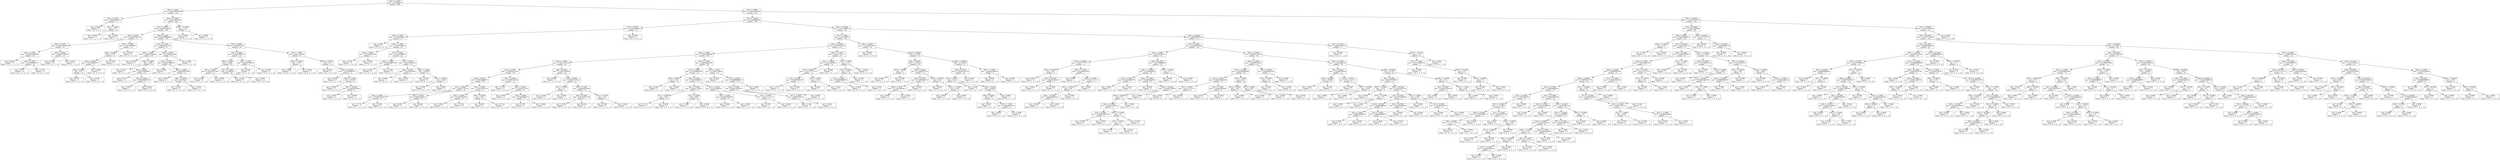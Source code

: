 digraph Tree {
0 [label="X[1] <= 2.5000\ngini = 0.747290625\nsamples = 800", shape="box"] ;
1 [label="X[0] <= 0.5000\ngini = 0.639718878882\nsamples = 218", shape="box"] ;
0 -> 1 ;
2 [label="X[1] <= 0.5000\ngini = 0.782006920415\nsamples = 17", shape="box"] ;
1 -> 2 ;
3 [label="gini = 0.6400\nsamples = 5\nvalue = [ 0.  2.  0.  2.  1.]", shape="box"] ;
2 -> 3 ;
4 [label="X[1] <= 1.5000\ngini = 0.75\nsamples = 12", shape="box"] ;
2 -> 4 ;
5 [label="gini = 0.6939\nsamples = 7\nvalue = [ 3.  1.  2.  0.  1.]", shape="box"] ;
4 -> 5 ;
6 [label="gini = 0.6400\nsamples = 5\nvalue = [ 0.  2.  1.  0.  2.]", shape="box"] ;
4 -> 6 ;
7 [label="X[0] <= 15.5000\ngini = 0.610182916264\nsamples = 201", shape="box"] ;
1 -> 7 ;
8 [label="X[1] <= 0.5000\ngini = 0.60485214494\nsamples = 196", shape="box"] ;
7 -> 8 ;
9 [label="X[0] <= 5.5000\ngini = 0.533087103724\nsamples = 57", shape="box"] ;
8 -> 9 ;
10 [label="X[0] <= 3.5000\ngini = 0.583017847485\nsamples = 43", shape="box"] ;
9 -> 10 ;
11 [label="X[0] <= 1.5000\ngini = 0.516052318668\nsamples = 29", shape="box"] ;
10 -> 11 ;
12 [label="gini = 0.5455\nsamples = 11\nvalue = [ 0.  2.  1.  1.  7.]", shape="box"] ;
11 -> 12 ;
13 [label="X[0] <= 2.5000\ngini = 0.475308641975\nsamples = 18", shape="box"] ;
11 -> 13 ;
14 [label="gini = 0.5417\nsamples = 12\nvalue = [ 0.  1.  0.  4.  7.]", shape="box"] ;
13 -> 14 ;
15 [label="gini = 0.2778\nsamples = 6\nvalue = [ 0.  0.  0.  1.  5.]", shape="box"] ;
13 -> 15 ;
16 [label="X[0] <= 4.5000\ngini = 0.642857142857\nsamples = 14", shape="box"] ;
10 -> 16 ;
17 [label="gini = 0.6200\nsamples = 10\nvalue = [ 0.  0.  2.  3.  5.]", shape="box"] ;
16 -> 17 ;
18 [label="gini = 0.6250\nsamples = 4\nvalue = [ 0.  0.  1.  2.  1.]", shape="box"] ;
16 -> 18 ;
19 [label="X[0] <= 10.5000\ngini = 0.336734693878\nsamples = 14", shape="box"] ;
9 -> 19 ;
20 [label="X[0] <= 9.5000\ngini = 0.375\nsamples = 12", shape="box"] ;
19 -> 20 ;
21 [label="X[0] <= 8.0000\ngini = 0.297520661157\nsamples = 11", shape="box"] ;
20 -> 21 ;
22 [label="X[0] <= 6.5000\ngini = 0.32\nsamples = 10", shape="box"] ;
21 -> 22 ;
23 [label="gini = 0.2778\nsamples = 6\nvalue = [ 0.  0.  0.  1.  5.]", shape="box"] ;
22 -> 23 ;
24 [label="gini = 0.3750\nsamples = 4\nvalue = [ 0.  0.  0.  1.  3.]", shape="box"] ;
22 -> 24 ;
25 [label="gini = 0.0000\nsamples = 1\nvalue = [ 0.  0.  0.  0.  1.]", shape="box"] ;
21 -> 25 ;
26 [label="gini = 0.0000\nsamples = 1\nvalue = [ 0.  0.  0.  1.  0.]", shape="box"] ;
20 -> 26 ;
27 [label="gini = 0.0000\nsamples = 2\nvalue = [ 0.  0.  0.  0.  2.]", shape="box"] ;
19 -> 27 ;
28 [label="X[0] <= 5.5000\ngini = 0.623259665649\nsamples = 139", shape="box"] ;
8 -> 28 ;
29 [label="X[1] <= 1.5000\ngini = 0.666860211932\nsamples = 83", shape="box"] ;
28 -> 29 ;
30 [label="X[0] <= 1.5000\ngini = 0.636284722222\nsamples = 48", shape="box"] ;
29 -> 30 ;
31 [label="gini = 0.5938\nsamples = 8\nvalue = [ 1.  0.  0.  3.  4.]", shape="box"] ;
30 -> 31 ;
32 [label="X[0] <= 2.5000\ngini = 0.635\nsamples = 40", shape="box"] ;
30 -> 32 ;
33 [label="gini = 0.6531\nsamples = 7\nvalue = [ 0.  0.  2.  3.  2.]", shape="box"] ;
32 -> 33 ;
34 [label="X[0] <= 3.5000\ngini = 0.620752984389\nsamples = 33", shape="box"] ;
32 -> 34 ;
35 [label="gini = 0.5417\nsamples = 12\nvalue = [ 0.  0.  1.  4.  7.]", shape="box"] ;
34 -> 35 ;
36 [label="X[0] <= 4.5000\ngini = 0.648526077098\nsamples = 21", shape="box"] ;
34 -> 36 ;
37 [label="gini = 0.6531\nsamples = 7\nvalue = [ 0.  0.  2.  2.  3.]", shape="box"] ;
36 -> 37 ;
38 [label="gini = 0.6429\nsamples = 14\nvalue = [ 0.  0.  3.  5.  6.]", shape="box"] ;
36 -> 38 ;
39 [label="X[0] <= 4.5000\ngini = 0.674285714286\nsamples = 35", shape="box"] ;
29 -> 39 ;
40 [label="X[0] <= 1.5000\ngini = 0.683673469388\nsamples = 28", shape="box"] ;
39 -> 40 ;
41 [label="gini = 0.6939\nsamples = 7\nvalue = [ 0.  2.  1.  1.  3.]", shape="box"] ;
40 -> 41 ;
42 [label="X[0] <= 2.5000\ngini = 0.648526077098\nsamples = 21", shape="box"] ;
40 -> 42 ;
43 [label="gini = 0.5600\nsamples = 5\nvalue = [ 1.  0.  0.  3.  1.]", shape="box"] ;
42 -> 43 ;
44 [label="X[0] <= 3.5000\ngini = 0.6328125\nsamples = 16", shape="box"] ;
42 -> 44 ;
45 [label="gini = 0.5938\nsamples = 8\nvalue = [ 0.  1.  0.  3.  4.]", shape="box"] ;
44 -> 45 ;
46 [label="gini = 0.6562\nsamples = 8\nvalue = [ 0.  2.  0.  3.  3.]", shape="box"] ;
44 -> 46 ;
47 [label="gini = 0.4490\nsamples = 7\nvalue = [ 1.  0.  0.  5.  1.]", shape="box"] ;
39 -> 47 ;
48 [label="X[0] <= 8.5000\ngini = 0.53443877551\nsamples = 56", shape="box"] ;
28 -> 48 ;
49 [label="X[0] <= 7.5000\ngini = 0.503460207612\nsamples = 34", shape="box"] ;
48 -> 49 ;
50 [label="X[0] <= 6.5000\ngini = 0.4864\nsamples = 25", shape="box"] ;
49 -> 50 ;
51 [label="X[1] <= 1.5000\ngini = 0.345679012346\nsamples = 9", shape="box"] ;
50 -> 51 ;
52 [label="gini = 0.4444\nsamples = 6\nvalue = [ 0.  0.  0.  2.  4.]", shape="box"] ;
51 -> 52 ;
53 [label="gini = 0.0000\nsamples = 3\nvalue = [ 0.  0.  0.  0.  3.]", shape="box"] ;
51 -> 53 ;
54 [label="X[1] <= 1.5000\ngini = 0.5390625\nsamples = 16", shape="box"] ;
50 -> 54 ;
55 [label="gini = 0.5600\nsamples = 5\nvalue = [ 0.  0.  1.  1.  3.]", shape="box"] ;
54 -> 55 ;
56 [label="gini = 0.4959\nsamples = 11\nvalue = [ 0.  0.  0.  5.  6.]", shape="box"] ;
54 -> 56 ;
57 [label="X[1] <= 1.5000\ngini = 0.493827160494\nsamples = 9", shape="box"] ;
49 -> 57 ;
58 [label="gini = 0.3200\nsamples = 5\nvalue = [ 0.  0.  0.  1.  4.]", shape="box"] ;
57 -> 58 ;
59 [label="gini = 0.5000\nsamples = 4\nvalue = [ 0.  0.  2.  0.  2.]", shape="box"] ;
57 -> 59 ;
60 [label="X[1] <= 1.5000\ngini = 0.54132231405\nsamples = 22", shape="box"] ;
48 -> 60 ;
61 [label="X[0] <= 10.0000\ngini = 0.375\nsamples = 8", shape="box"] ;
60 -> 61 ;
62 [label="gini = 0.4800\nsamples = 5\nvalue = [ 0.  0.  0.  3.  2.]", shape="box"] ;
61 -> 62 ;
63 [label="gini = 0.0000\nsamples = 3\nvalue = [ 0.  0.  0.  3.  0.]", shape="box"] ;
61 -> 63 ;
64 [label="X[0] <= 9.5000\ngini = 0.5\nsamples = 14", shape="box"] ;
60 -> 64 ;
65 [label="gini = 0.4444\nsamples = 3\nvalue = [ 0.  1.  0.  2.  0.]", shape="box"] ;
64 -> 65 ;
66 [label="X[0] <= 10.5000\ngini = 0.297520661157\nsamples = 11", shape="box"] ;
64 -> 66 ;
67 [label="gini = 0.4444\nsamples = 3\nvalue = [ 0.  0.  0.  1.  2.]", shape="box"] ;
66 -> 67 ;
68 [label="X[0] <= 12.5000\ngini = 0.21875\nsamples = 8", shape="box"] ;
66 -> 68 ;
69 [label="gini = 0.0000\nsamples = 5\nvalue = [ 0.  0.  0.  0.  5.]", shape="box"] ;
68 -> 69 ;
70 [label="X[0] <= 14.0000\ngini = 0.444444444444\nsamples = 3", shape="box"] ;
68 -> 70 ;
71 [label="gini = 0.5000\nsamples = 2\nvalue = [ 0.  0.  0.  1.  1.]", shape="box"] ;
70 -> 71 ;
72 [label="gini = 0.0000\nsamples = 1\nvalue = [ 0.  0.  0.  0.  1.]", shape="box"] ;
70 -> 72 ;
73 [label="X[0] <= 21.5000\ngini = 0.32\nsamples = 5", shape="box"] ;
7 -> 73 ;
74 [label="gini = 0.0000\nsamples = 4\nvalue = [ 0.  0.  0.  4.  0.]", shape="box"] ;
73 -> 74 ;
75 [label="gini = 0.0000\nsamples = 1\nvalue = [ 0.  0.  1.  0.  0.]", shape="box"] ;
73 -> 75 ;
76 [label="X[1] <= 9.5000\ngini = 0.767958573942\nsamples = 582", shape="box"] ;
0 -> 76 ;
77 [label="X[0] <= 3.5000\ngini = 0.745825829492\nsamples = 362", shape="box"] ;
76 -> 77 ;
78 [label="X[1] <= 6.5000\ngini = 0.723265306122\nsamples = 35", shape="box"] ;
77 -> 78 ;
79 [label="X[0] <= 0.5000\ngini = 0.755463059313\nsamples = 31", shape="box"] ;
78 -> 79 ;
80 [label="gini = 0.0000\nsamples = 2\nvalue = [ 0.  0.  0.  2.  0.]", shape="box"] ;
79 -> 80 ;
81 [label="X[0] <= 1.5000\ngini = 0.74435196195\nsamples = 29", shape="box"] ;
79 -> 81 ;
82 [label="X[1] <= 3.5000\ngini = 0.571428571429\nsamples = 7", shape="box"] ;
81 -> 82 ;
83 [label="gini = 0.3750\nsamples = 4\nvalue = [ 3.  1.  0.  0.  0.]", shape="box"] ;
82 -> 83 ;
84 [label="gini = 0.6667\nsamples = 3\nvalue = [ 1.  1.  1.  0.  0.]", shape="box"] ;
82 -> 84 ;
85 [label="X[1] <= 3.5000\ngini = 0.731404958678\nsamples = 22", shape="box"] ;
81 -> 85 ;
86 [label="X[0] <= 2.5000\ngini = 0.612244897959\nsamples = 7", shape="box"] ;
85 -> 86 ;
87 [label="gini = 0.6250\nsamples = 4\nvalue = [ 1.  0.  1.  0.  2.]", shape="box"] ;
86 -> 87 ;
88 [label="gini = 0.4444\nsamples = 3\nvalue = [ 0.  0.  2.  0.  1.]", shape="box"] ;
86 -> 88 ;
89 [label="X[1] <= 4.5000\ngini = 0.693333333333\nsamples = 15", shape="box"] ;
85 -> 89 ;
90 [label="X[0] <= 2.5000\ngini = 0.65306122449\nsamples = 7", shape="box"] ;
89 -> 90 ;
91 [label="gini = 0.6667\nsamples = 3\nvalue = [ 1.  0.  0.  1.  1.]", shape="box"] ;
90 -> 91 ;
92 [label="gini = 0.6250\nsamples = 4\nvalue = [ 1.  0.  0.  1.  2.]", shape="box"] ;
90 -> 92 ;
93 [label="X[0] <= 2.5000\ngini = 0.65625\nsamples = 8", shape="box"] ;
89 -> 93 ;
94 [label="gini = 0.6250\nsamples = 4\nvalue = [ 2.  0.  1.  1.  0.]", shape="box"] ;
93 -> 94 ;
95 [label="X[1] <= 5.5000\ngini = 0.625\nsamples = 4", shape="box"] ;
93 -> 95 ;
96 [label="gini = 0.5000\nsamples = 2\nvalue = [ 1.  0.  0.  1.  0.]", shape="box"] ;
95 -> 96 ;
97 [label="gini = 0.5000\nsamples = 2\nvalue = [ 1.  0.  0.  0.  1.]", shape="box"] ;
95 -> 97 ;
98 [label="gini = 0.0000\nsamples = 4\nvalue = [ 4.  0.  0.  0.  0.]", shape="box"] ;
78 -> 98 ;
99 [label="X[0] <= 12.5000\ngini = 0.732747898138\nsamples = 327", shape="box"] ;
77 -> 99 ;
100 [label="X[1] <= 7.5000\ngini = 0.7611249555\nsamples = 212", shape="box"] ;
99 -> 100 ;
101 [label="X[0] <= 10.5000\ngini = 0.748705971468\nsamples = 178", shape="box"] ;
100 -> 101 ;
102 [label="X[0] <= 7.5000\ngini = 0.754930606282\nsamples = 148", shape="box"] ;
101 -> 102 ;
103 [label="X[1] <= 5.5000\ngini = 0.769111570248\nsamples = 88", shape="box"] ;
102 -> 103 ;
104 [label="X[1] <= 4.5000\ngini = 0.769054178145\nsamples = 66", shape="box"] ;
103 -> 104 ;
105 [label="X[0] <= 5.5000\ngini = 0.745522698875\nsamples = 49", shape="box"] ;
104 -> 105 ;
106 [label="X[1] <= 3.5000\ngini = 0.69387755102\nsamples = 28", shape="box"] ;
105 -> 106 ;
107 [label="X[0] <= 4.5000\ngini = 0.704081632653\nsamples = 14", shape="box"] ;
106 -> 107 ;
108 [label="gini = 0.7778\nsamples = 6\nvalue = [ 1.  1.  1.  2.  1.]", shape="box"] ;
107 -> 108 ;
109 [label="gini = 0.5938\nsamples = 8\nvalue = [ 0.  0.  3.  4.  1.]", shape="box"] ;
107 -> 109 ;
110 [label="X[0] <= 4.5000\ngini = 0.663265306122\nsamples = 14", shape="box"] ;
106 -> 110 ;
111 [label="gini = 0.6667\nsamples = 6\nvalue = [ 0.  1.  1.  3.  1.]", shape="box"] ;
110 -> 111 ;
112 [label="gini = 0.6562\nsamples = 8\nvalue = [ 0.  1.  1.  4.  2.]", shape="box"] ;
110 -> 112 ;
113 [label="X[1] <= 3.5000\ngini = 0.730158730159\nsamples = 21", shape="box"] ;
105 -> 113 ;
114 [label="X[0] <= 6.5000\ngini = 0.743801652893\nsamples = 11", shape="box"] ;
113 -> 114 ;
115 [label="gini = 0.0000\nsamples = 1\nvalue = [ 0.  0.  0.  0.  1.]", shape="box"] ;
114 -> 115 ;
116 [label="gini = 0.7600\nsamples = 10\nvalue = [ 1.  1.  3.  2.  3.]", shape="box"] ;
114 -> 116 ;
117 [label="X[0] <= 6.5000\ngini = 0.66\nsamples = 10", shape="box"] ;
113 -> 117 ;
118 [label="gini = 0.6667\nsamples = 3\nvalue = [ 1.  0.  0.  1.  1.]", shape="box"] ;
117 -> 118 ;
119 [label="gini = 0.5714\nsamples = 7\nvalue = [ 0.  2.  0.  1.  4.]", shape="box"] ;
117 -> 119 ;
120 [label="X[0] <= 4.5000\ngini = 0.78892733564\nsamples = 17", shape="box"] ;
104 -> 120 ;
121 [label="gini = 0.3750\nsamples = 4\nvalue = [ 0.  1.  0.  0.  3.]", shape="box"] ;
120 -> 121 ;
122 [label="X[0] <= 5.5000\ngini = 0.745562130178\nsamples = 13", shape="box"] ;
120 -> 122 ;
123 [label="gini = 0.6250\nsamples = 4\nvalue = [ 1.  1.  2.  0.  0.]", shape="box"] ;
122 -> 123 ;
124 [label="X[0] <= 6.5000\ngini = 0.716049382716\nsamples = 9", shape="box"] ;
122 -> 124 ;
125 [label="gini = 0.7500\nsamples = 4\nvalue = [ 1.  0.  1.  1.  1.]", shape="box"] ;
124 -> 125 ;
126 [label="gini = 0.6400\nsamples = 5\nvalue = [ 2.  0.  1.  2.  0.]", shape="box"] ;
124 -> 126 ;
127 [label="X[0] <= 4.5000\ngini = 0.735537190083\nsamples = 22", shape="box"] ;
103 -> 127 ;
128 [label="gini = 0.6667\nsamples = 3\nvalue = [ 1.  1.  1.  0.  0.]", shape="box"] ;
127 -> 128 ;
129 [label="X[0] <= 5.5000\ngini = 0.692520775623\nsamples = 19", shape="box"] ;
127 -> 129 ;
130 [label="X[1] <= 6.5000\ngini = 0.5\nsamples = 4", shape="box"] ;
129 -> 130 ;
131 [label="gini = 0.4444\nsamples = 3\nvalue = [ 0.  0.  0.  2.  1.]", shape="box"] ;
130 -> 131 ;
132 [label="gini = 0.0000\nsamples = 1\nvalue = [ 0.  0.  0.  0.  1.]", shape="box"] ;
130 -> 132 ;
133 [label="X[0] <= 6.5000\ngini = 0.684444444444\nsamples = 15", shape="box"] ;
129 -> 133 ;
134 [label="X[1] <= 6.5000\ngini = 0.571428571429\nsamples = 7", shape="box"] ;
133 -> 134 ;
135 [label="gini = 0.3750\nsamples = 4\nvalue = [ 0.  0.  1.  3.  0.]", shape="box"] ;
134 -> 135 ;
136 [label="gini = 0.4444\nsamples = 3\nvalue = [ 0.  2.  0.  1.  0.]", shape="box"] ;
134 -> 136 ;
137 [label="X[1] <= 6.5000\ngini = 0.75\nsamples = 8", shape="box"] ;
133 -> 137 ;
138 [label="gini = 0.7200\nsamples = 5\nvalue = [ 1.  2.  0.  1.  1.]", shape="box"] ;
137 -> 138 ;
139 [label="gini = 0.4444\nsamples = 3\nvalue = [ 0.  0.  1.  2.  0.]", shape="box"] ;
137 -> 139 ;
140 [label="X[0] <= 9.5000\ngini = 0.699444444444\nsamples = 60", shape="box"] ;
102 -> 140 ;
141 [label="X[1] <= 3.5000\ngini = 0.673408685306\nsamples = 41", shape="box"] ;
140 -> 141 ;
142 [label="X[0] <= 8.5000\ngini = 0.58\nsamples = 10", shape="box"] ;
141 -> 142 ;
143 [label="gini = 0.5600\nsamples = 5\nvalue = [ 0.  0.  1.  1.  3.]", shape="box"] ;
142 -> 143 ;
144 [label="gini = 0.5600\nsamples = 5\nvalue = [ 0.  1.  1.  0.  3.]", shape="box"] ;
142 -> 144 ;
145 [label="X[0] <= 8.5000\ngini = 0.659729448491\nsamples = 31", shape="box"] ;
141 -> 145 ;
146 [label="X[1] <= 5.5000\ngini = 0.642857142857\nsamples = 14", shape="box"] ;
145 -> 146 ;
147 [label="X[1] <= 4.5000\ngini = 0.58\nsamples = 10", shape="box"] ;
146 -> 147 ;
148 [label="gini = 0.6173\nsamples = 9\nvalue = [ 1.  1.  0.  2.  5.]", shape="box"] ;
147 -> 148 ;
149 [label="gini = 0.0000\nsamples = 1\nvalue = [ 0.  0.  0.  0.  1.]", shape="box"] ;
147 -> 149 ;
150 [label="X[1] <= 6.5000\ngini = 0.625\nsamples = 4", shape="box"] ;
146 -> 150 ;
151 [label="gini = 0.4444\nsamples = 3\nvalue = [ 1.  0.  0.  2.  0.]", shape="box"] ;
150 -> 151 ;
152 [label="gini = 0.0000\nsamples = 1\nvalue = [ 0.  0.  0.  0.  1.]", shape="box"] ;
150 -> 152 ;
153 [label="X[1] <= 5.5000\ngini = 0.615916955017\nsamples = 17", shape="box"] ;
145 -> 153 ;
154 [label="X[1] <= 4.5000\ngini = 0.545454545455\nsamples = 11", shape="box"] ;
153 -> 154 ;
155 [label="gini = 0.4800\nsamples = 5\nvalue = [ 0.  0.  0.  3.  2.]", shape="box"] ;
154 -> 155 ;
156 [label="gini = 0.5000\nsamples = 6\nvalue = [ 1.  0.  1.  4.  0.]", shape="box"] ;
154 -> 156 ;
157 [label="X[1] <= 6.5000\ngini = 0.611111111111\nsamples = 6", shape="box"] ;
153 -> 157 ;
158 [label="gini = 0.5000\nsamples = 2\nvalue = [ 0.  0.  0.  1.  1.]", shape="box"] ;
157 -> 158 ;
159 [label="gini = 0.6250\nsamples = 4\nvalue = [ 0.  0.  1.  1.  2.]", shape="box"] ;
157 -> 159 ;
160 [label="X[1] <= 3.5000\ngini = 0.703601108033\nsamples = 19", shape="box"] ;
140 -> 160 ;
161 [label="gini = 0.6939\nsamples = 7\nvalue = [ 3.  0.  1.  1.  2.]", shape="box"] ;
160 -> 161 ;
162 [label="X[1] <= 6.5000\ngini = 0.666666666667\nsamples = 12", shape="box"] ;
160 -> 162 ;
163 [label="X[1] <= 5.5000\ngini = 0.694214876033\nsamples = 11", shape="box"] ;
162 -> 163 ;
164 [label="X[1] <= 4.5000\ngini = 0.69387755102\nsamples = 7", shape="box"] ;
163 -> 164 ;
165 [label="gini = 0.7200\nsamples = 5\nvalue = [ 1.  0.  1.  1.  2.]", shape="box"] ;
164 -> 165 ;
166 [label="gini = 0.5000\nsamples = 2\nvalue = [ 0.  0.  1.  0.  1.]", shape="box"] ;
164 -> 166 ;
167 [label="gini = 0.6250\nsamples = 4\nvalue = [ 1.  0.  0.  1.  2.]", shape="box"] ;
163 -> 167 ;
168 [label="gini = 0.0000\nsamples = 1\nvalue = [ 0.  0.  0.  0.  1.]", shape="box"] ;
162 -> 168 ;
169 [label="X[0] <= 11.5000\ngini = 0.651111111111\nsamples = 30", shape="box"] ;
101 -> 169 ;
170 [label="X[1] <= 6.5000\ngini = 0.512345679012\nsamples = 18", shape="box"] ;
169 -> 170 ;
171 [label="X[1] <= 4.5000\ngini = 0.417777777778\nsamples = 15", shape="box"] ;
170 -> 171 ;
172 [label="X[1] <= 3.5000\ngini = 0.448979591837\nsamples = 7", shape="box"] ;
171 -> 172 ;
173 [label="gini = 0.3750\nsamples = 4\nvalue = [ 0.  0.  1.  3.  0.]", shape="box"] ;
172 -> 173 ;
174 [label="gini = 0.4444\nsamples = 3\nvalue = [ 0.  0.  0.  2.  1.]", shape="box"] ;
172 -> 174 ;
175 [label="X[1] <= 5.5000\ngini = 0.375\nsamples = 8", shape="box"] ;
171 -> 175 ;
176 [label="gini = 0.3200\nsamples = 5\nvalue = [ 0.  0.  1.  4.  0.]", shape="box"] ;
175 -> 176 ;
177 [label="gini = 0.4444\nsamples = 3\nvalue = [ 0.  0.  1.  2.  0.]", shape="box"] ;
175 -> 177 ;
178 [label="gini = 0.6667\nsamples = 3\nvalue = [ 0.  1.  0.  1.  1.]", shape="box"] ;
170 -> 178 ;
179 [label="X[1] <= 5.5000\ngini = 0.75\nsamples = 12", shape="box"] ;
169 -> 179 ;
180 [label="X[1] <= 4.5000\ngini = 0.76\nsamples = 10", shape="box"] ;
179 -> 180 ;
181 [label="X[1] <= 3.5000\ngini = 0.666666666667\nsamples = 6", shape="box"] ;
180 -> 181 ;
182 [label="gini = 0.0000\nsamples = 1\nvalue = [ 0.  0.  0.  0.  1.]", shape="box"] ;
181 -> 182 ;
183 [label="gini = 0.7200\nsamples = 5\nvalue = [ 1.  1.  0.  1.  2.]", shape="box"] ;
181 -> 183 ;
184 [label="gini = 0.6250\nsamples = 4\nvalue = [ 0.  2.  1.  1.  0.]", shape="box"] ;
180 -> 184 ;
185 [label="gini = 0.0000\nsamples = 2\nvalue = [ 0.  0.  0.  2.  0.]", shape="box"] ;
179 -> 185 ;
186 [label="X[0] <= 4.5000\ngini = 0.778546712803\nsamples = 34", shape="box"] ;
100 -> 186 ;
187 [label="gini = 0.0000\nsamples = 2\nvalue = [ 2.  0.  0.  0.  0.]", shape="box"] ;
186 -> 187 ;
188 [label="X[1] <= 8.5000\ngini = 0.78125\nsamples = 32", shape="box"] ;
186 -> 188 ;
189 [label="X[0] <= 6.5000\ngini = 0.7578125\nsamples = 16", shape="box"] ;
188 -> 189 ;
190 [label="X[0] <= 5.5000\ngini = 0.5\nsamples = 2", shape="box"] ;
189 -> 190 ;
191 [label="gini = 0.0000\nsamples = 1\nvalue = [ 1.  0.  0.  0.  0.]", shape="box"] ;
190 -> 191 ;
192 [label="gini = 0.0000\nsamples = 1\nvalue = [ 0.  0.  1.  0.  0.]", shape="box"] ;
190 -> 192 ;
193 [label="X[0] <= 9.5000\ngini = 0.734693877551\nsamples = 14", shape="box"] ;
189 -> 193 ;
194 [label="X[0] <= 8.5000\ngini = 0.716049382716\nsamples = 9", shape="box"] ;
193 -> 194 ;
195 [label="X[0] <= 7.5000\ngini = 0.775510204082\nsamples = 7", shape="box"] ;
194 -> 195 ;
196 [label="gini = 0.6667\nsamples = 3\nvalue = [ 1.  1.  0.  0.  1.]", shape="box"] ;
195 -> 196 ;
197 [label="gini = 0.7500\nsamples = 4\nvalue = [ 0.  1.  1.  1.  1.]", shape="box"] ;
195 -> 197 ;
198 [label="gini = 0.0000\nsamples = 2\nvalue = [ 0.  0.  0.  0.  2.]", shape="box"] ;
194 -> 198 ;
199 [label="X[0] <= 10.5000\ngini = 0.64\nsamples = 5", shape="box"] ;
193 -> 199 ;
200 [label="gini = 0.0000\nsamples = 1\nvalue = [ 1.  0.  0.  0.  0.]", shape="box"] ;
199 -> 200 ;
201 [label="X[0] <= 11.5000\ngini = 0.625\nsamples = 4", shape="box"] ;
199 -> 201 ;
202 [label="gini = 0.0000\nsamples = 1\nvalue = [ 0.  1.  0.  0.  0.]", shape="box"] ;
201 -> 202 ;
203 [label="gini = 0.6667\nsamples = 3\nvalue = [ 1.  1.  0.  0.  1.]", shape="box"] ;
201 -> 203 ;
204 [label="X[0] <= 10.5000\ngini = 0.7421875\nsamples = 16", shape="box"] ;
188 -> 204 ;
205 [label="X[0] <= 9.5000\ngini = 0.745562130178\nsamples = 13", shape="box"] ;
204 -> 205 ;
206 [label="X[0] <= 5.5000\ngini = 0.68\nsamples = 10", shape="box"] ;
205 -> 206 ;
207 [label="gini = 0.5000\nsamples = 2\nvalue = [ 0.  1.  0.  1.  0.]", shape="box"] ;
206 -> 207 ;
208 [label="X[0] <= 8.5000\ngini = 0.65625\nsamples = 8", shape="box"] ;
206 -> 208 ;
209 [label="X[0] <= 6.5000\ngini = 0.56\nsamples = 5", shape="box"] ;
208 -> 209 ;
210 [label="gini = 0.5000\nsamples = 2\nvalue = [ 0.  0.  0.  1.  1.]", shape="box"] ;
209 -> 210 ;
211 [label="X[0] <= 7.5000\ngini = 0.444444444444\nsamples = 3", shape="box"] ;
209 -> 211 ;
212 [label="gini = 0.0000\nsamples = 1\nvalue = [ 0.  0.  0.  1.  0.]", shape="box"] ;
211 -> 212 ;
213 [label="gini = 0.5000\nsamples = 2\nvalue = [ 1.  0.  0.  1.  0.]", shape="box"] ;
211 -> 213 ;
214 [label="gini = 0.6667\nsamples = 3\nvalue = [ 0.  0.  1.  1.  1.]", shape="box"] ;
208 -> 214 ;
215 [label="gini = 0.4444\nsamples = 3\nvalue = [ 2.  1.  0.  0.  0.]", shape="box"] ;
205 -> 215 ;
216 [label="X[0] <= 11.5000\ngini = 0.444444444444\nsamples = 3", shape="box"] ;
204 -> 216 ;
217 [label="gini = 0.5000\nsamples = 2\nvalue = [ 0.  0.  0.  1.  1.]", shape="box"] ;
216 -> 217 ;
218 [label="gini = 0.0000\nsamples = 1\nvalue = [ 0.  0.  0.  0.  1.]", shape="box"] ;
216 -> 218 ;
219 [label="X[0] <= 23.0000\ngini = 0.658298676749\nsamples = 115", shape="box"] ;
99 -> 219 ;
220 [label="X[1] <= 5.5000\ngini = 0.67048816568\nsamples = 104", shape="box"] ;
219 -> 220 ;
221 [label="X[1] <= 3.5000\ngini = 0.615740740741\nsamples = 36", shape="box"] ;
220 -> 221 ;
222 [label="X[0] <= 16.5000\ngini = 0.652777777778\nsamples = 12", shape="box"] ;
221 -> 222 ;
223 [label="X[0] <= 14.5000\ngini = 0.56\nsamples = 5", shape="box"] ;
222 -> 223 ;
224 [label="gini = 0.5000\nsamples = 2\nvalue = [ 0.  1.  0.  1.  0.]", shape="box"] ;
223 -> 224 ;
225 [label="X[0] <= 15.5000\ngini = 0.444444444444\nsamples = 3", shape="box"] ;
223 -> 225 ;
226 [label="gini = 0.0000\nsamples = 1\nvalue = [ 0.  0.  0.  1.  0.]", shape="box"] ;
225 -> 226 ;
227 [label="gini = 0.5000\nsamples = 2\nvalue = [ 0.  0.  1.  1.  0.]", shape="box"] ;
225 -> 227 ;
228 [label="X[0] <= 17.5000\ngini = 0.612244897959\nsamples = 7", shape="box"] ;
222 -> 228 ;
229 [label="gini = 0.0000\nsamples = 1\nvalue = [ 0.  0.  0.  0.  1.]", shape="box"] ;
228 -> 229 ;
230 [label="X[0] <= 21.0000\ngini = 0.611111111111\nsamples = 6", shape="box"] ;
228 -> 230 ;
231 [label="X[0] <= 19.5000\ngini = 0.64\nsamples = 5", shape="box"] ;
230 -> 231 ;
232 [label="X[0] <= 18.5000\ngini = 0.444444444444\nsamples = 3", shape="box"] ;
231 -> 232 ;
233 [label="gini = 0.5000\nsamples = 2\nvalue = [ 0.  0.  0.  1.  1.]", shape="box"] ;
232 -> 233 ;
234 [label="gini = 0.0000\nsamples = 1\nvalue = [ 0.  0.  0.  1.  0.]", shape="box"] ;
232 -> 234 ;
235 [label="gini = 0.5000\nsamples = 2\nvalue = [ 0.  0.  1.  0.  1.]", shape="box"] ;
231 -> 235 ;
236 [label="gini = 0.0000\nsamples = 1\nvalue = [ 0.  0.  0.  1.  0.]", shape="box"] ;
230 -> 236 ;
237 [label="X[0] <= 20.5000\ngini = 0.545138888889\nsamples = 24", shape="box"] ;
221 -> 237 ;
238 [label="X[0] <= 14.5000\ngini = 0.51652892562\nsamples = 22", shape="box"] ;
237 -> 238 ;
239 [label="X[1] <= 4.5000\ngini = 0.612244897959\nsamples = 7", shape="box"] ;
238 -> 239 ;
240 [label="gini = 0.4444\nsamples = 3\nvalue = [ 0.  0.  0.  1.  2.]", shape="box"] ;
239 -> 240 ;
241 [label="gini = 0.6250\nsamples = 4\nvalue = [ 0.  0.  1.  2.  1.]", shape="box"] ;
239 -> 241 ;
242 [label="X[0] <= 15.5000\ngini = 0.444444444444\nsamples = 15", shape="box"] ;
238 -> 242 ;
243 [label="gini = 0.0000\nsamples = 4\nvalue = [ 0.  0.  0.  0.  4.]", shape="box"] ;
242 -> 243 ;
244 [label="X[0] <= 19.5000\ngini = 0.495867768595\nsamples = 11", shape="box"] ;
242 -> 244 ;
245 [label="X[0] <= 18.5000\ngini = 0.5\nsamples = 10", shape="box"] ;
244 -> 245 ;
246 [label="X[0] <= 16.5000\ngini = 0.493827160494\nsamples = 9", shape="box"] ;
245 -> 246 ;
247 [label="X[1] <= 4.5000\ngini = 0.444444444444\nsamples = 3", shape="box"] ;
246 -> 247 ;
248 [label="gini = 0.5000\nsamples = 2\nvalue = [ 0.  0.  0.  1.  1.]", shape="box"] ;
247 -> 248 ;
249 [label="gini = 0.0000\nsamples = 1\nvalue = [ 0.  0.  0.  0.  1.]", shape="box"] ;
247 -> 249 ;
250 [label="X[0] <= 17.5000\ngini = 0.5\nsamples = 6", shape="box"] ;
246 -> 250 ;
251 [label="X[1] <= 4.5000\ngini = 0.5\nsamples = 4", shape="box"] ;
250 -> 251 ;
252 [label="gini = 0.5000\nsamples = 2\nvalue = [ 0.  0.  0.  1.  1.]", shape="box"] ;
251 -> 252 ;
253 [label="gini = 0.5000\nsamples = 2\nvalue = [ 0.  0.  0.  1.  1.]", shape="box"] ;
251 -> 253 ;
254 [label="gini = 0.5000\nsamples = 2\nvalue = [ 0.  0.  0.  1.  1.]", shape="box"] ;
250 -> 254 ;
255 [label="gini = 0.0000\nsamples = 1\nvalue = [ 0.  0.  0.  1.  0.]", shape="box"] ;
245 -> 255 ;
256 [label="gini = 0.0000\nsamples = 1\nvalue = [ 0.  0.  0.  0.  1.]", shape="box"] ;
244 -> 256 ;
257 [label="X[0] <= 21.5000\ngini = 0.5\nsamples = 2", shape="box"] ;
237 -> 257 ;
258 [label="gini = 0.0000\nsamples = 1\nvalue = [ 0.  1.  0.  0.  0.]", shape="box"] ;
257 -> 258 ;
259 [label="gini = 0.0000\nsamples = 1\nvalue = [ 0.  0.  0.  0.  1.]", shape="box"] ;
257 -> 259 ;
260 [label="X[0] <= 15.5000\ngini = 0.688581314879\nsamples = 68", shape="box"] ;
220 -> 260 ;
261 [label="X[0] <= 14.5000\ngini = 0.582639714625\nsamples = 29", shape="box"] ;
260 -> 261 ;
262 [label="X[0] <= 13.5000\ngini = 0.582644628099\nsamples = 22", shape="box"] ;
261 -> 262 ;
263 [label="X[1] <= 7.5000\ngini = 0.569444444444\nsamples = 12", shape="box"] ;
262 -> 263 ;
264 [label="X[1] <= 6.5000\ngini = 0.611111111111\nsamples = 6", shape="box"] ;
263 -> 264 ;
265 [label="gini = 0.5000\nsamples = 2\nvalue = [ 0.  0.  0.  1.  1.]", shape="box"] ;
264 -> 265 ;
266 [label="gini = 0.6250\nsamples = 4\nvalue = [ 1.  0.  0.  2.  1.]", shape="box"] ;
264 -> 266 ;
267 [label="X[1] <= 8.5000\ngini = 0.444444444444\nsamples = 6", shape="box"] ;
263 -> 267 ;
268 [label="gini = 0.3750\nsamples = 4\nvalue = [ 0.  0.  0.  1.  3.]", shape="box"] ;
267 -> 268 ;
269 [label="gini = 0.5000\nsamples = 2\nvalue = [ 0.  0.  0.  1.  1.]", shape="box"] ;
267 -> 269 ;
270 [label="X[1] <= 7.5000\ngini = 0.58\nsamples = 10", shape="box"] ;
262 -> 270 ;
271 [label="X[1] <= 6.5000\ngini = 0.48\nsamples = 5", shape="box"] ;
270 -> 271 ;
272 [label="gini = 0.5000\nsamples = 2\nvalue = [ 0.  0.  0.  1.  1.]", shape="box"] ;
271 -> 272 ;
273 [label="gini = 0.4444\nsamples = 3\nvalue = [ 0.  0.  0.  1.  2.]", shape="box"] ;
271 -> 273 ;
274 [label="X[1] <= 8.5000\ngini = 0.56\nsamples = 5", shape="box"] ;
270 -> 274 ;
275 [label="gini = 0.5000\nsamples = 2\nvalue = [ 0.  0.  1.  1.  0.]", shape="box"] ;
274 -> 275 ;
276 [label="gini = 0.4444\nsamples = 3\nvalue = [ 0.  0.  0.  2.  1.]", shape="box"] ;
274 -> 276 ;
277 [label="X[1] <= 8.5000\ngini = 0.448979591837\nsamples = 7", shape="box"] ;
261 -> 277 ;
278 [label="X[1] <= 6.5000\ngini = 0.32\nsamples = 5", shape="box"] ;
277 -> 278 ;
279 [label="gini = 0.4444\nsamples = 3\nvalue = [ 0.  0.  0.  2.  1.]", shape="box"] ;
278 -> 279 ;
280 [label="gini = 0.0000\nsamples = 2\nvalue = [ 0.  0.  0.  2.  0.]", shape="box"] ;
278 -> 280 ;
281 [label="gini = 0.5000\nsamples = 2\nvalue = [ 0.  0.  1.  1.  0.]", shape="box"] ;
277 -> 281 ;
282 [label="X[0] <= 17.5000\ngini = 0.742932281394\nsamples = 39", shape="box"] ;
260 -> 282 ;
283 [label="X[1] <= 6.5000\ngini = 0.724489795918\nsamples = 14", shape="box"] ;
282 -> 283 ;
284 [label="X[0] <= 16.5000\ngini = 0.65625\nsamples = 8", shape="box"] ;
283 -> 284 ;
285 [label="gini = 0.6250\nsamples = 4\nvalue = [ 1.  0.  2.  0.  1.]", shape="box"] ;
284 -> 285 ;
286 [label="gini = 0.6250\nsamples = 4\nvalue = [ 0.  0.  2.  1.  1.]", shape="box"] ;
284 -> 286 ;
287 [label="X[1] <= 7.5000\ngini = 0.611111111111\nsamples = 6", shape="box"] ;
283 -> 287 ;
288 [label="gini = 0.0000\nsamples = 2\nvalue = [ 0.  0.  0.  0.  2.]", shape="box"] ;
287 -> 288 ;
289 [label="X[0] <= 16.5000\ngini = 0.625\nsamples = 4", shape="box"] ;
287 -> 289 ;
290 [label="gini = 0.0000\nsamples = 1\nvalue = [ 0.  0.  0.  1.  0.]", shape="box"] ;
289 -> 290 ;
291 [label="gini = 0.6667\nsamples = 3\nvalue = [ 1.  0.  0.  1.  1.]", shape="box"] ;
289 -> 291 ;
292 [label="X[0] <= 20.5000\ngini = 0.7136\nsamples = 25", shape="box"] ;
282 -> 292 ;
293 [label="X[1] <= 6.5000\ngini = 0.629757785467\nsamples = 17", shape="box"] ;
292 -> 293 ;
294 [label="X[0] <= 18.5000\ngini = 0.375\nsamples = 4", shape="box"] ;
293 -> 294 ;
295 [label="gini = 0.0000\nsamples = 2\nvalue = [ 0.  0.  0.  2.  0.]", shape="box"] ;
294 -> 295 ;
296 [label="X[0] <= 19.5000\ngini = 0.5\nsamples = 2", shape="box"] ;
294 -> 296 ;
297 [label="gini = 0.0000\nsamples = 1\nvalue = [ 0.  0.  0.  0.  1.]", shape="box"] ;
296 -> 297 ;
298 [label="gini = 0.0000\nsamples = 1\nvalue = [ 0.  0.  0.  1.  0.]", shape="box"] ;
296 -> 298 ;
299 [label="X[0] <= 19.5000\ngini = 0.674556213018\nsamples = 13", shape="box"] ;
293 -> 299 ;
300 [label="X[1] <= 8.5000\ngini = 0.641975308642\nsamples = 9", shape="box"] ;
299 -> 300 ;
301 [label="X[0] <= 18.5000\ngini = 0.666666666667\nsamples = 6", shape="box"] ;
300 -> 301 ;
302 [label="X[1] <= 7.5000\ngini = 0.666666666667\nsamples = 3", shape="box"] ;
301 -> 302 ;
303 [label="gini = 0.5000\nsamples = 2\nvalue = [ 0.  1.  0.  0.  1.]", shape="box"] ;
302 -> 303 ;
304 [label="gini = 0.0000\nsamples = 1\nvalue = [ 0.  0.  0.  1.  0.]", shape="box"] ;
302 -> 304 ;
305 [label="X[1] <= 7.5000\ngini = 0.666666666667\nsamples = 3", shape="box"] ;
301 -> 305 ;
306 [label="gini = 0.0000\nsamples = 1\nvalue = [ 0.  0.  0.  1.  0.]", shape="box"] ;
305 -> 306 ;
307 [label="gini = 0.5000\nsamples = 2\nvalue = [ 0.  1.  0.  0.  1.]", shape="box"] ;
305 -> 307 ;
308 [label="X[0] <= 18.5000\ngini = 0.444444444444\nsamples = 3", shape="box"] ;
300 -> 308 ;
309 [label="gini = 0.0000\nsamples = 1\nvalue = [ 0.  0.  0.  1.  0.]", shape="box"] ;
308 -> 309 ;
310 [label="gini = 0.5000\nsamples = 2\nvalue = [ 0.  1.  0.  1.  0.]", shape="box"] ;
308 -> 310 ;
311 [label="X[1] <= 7.5000\ngini = 0.625\nsamples = 4", shape="box"] ;
299 -> 311 ;
312 [label="gini = 0.0000\nsamples = 1\nvalue = [ 0.  0.  1.  0.  0.]", shape="box"] ;
311 -> 312 ;
313 [label="X[1] <= 8.5000\ngini = 0.444444444444\nsamples = 3", shape="box"] ;
311 -> 313 ;
314 [label="gini = 0.0000\nsamples = 1\nvalue = [ 0.  0.  0.  1.  0.]", shape="box"] ;
313 -> 314 ;
315 [label="gini = 0.5000\nsamples = 2\nvalue = [ 0.  0.  0.  1.  1.]", shape="box"] ;
313 -> 315 ;
316 [label="X[0] <= 21.5000\ngini = 0.75\nsamples = 8", shape="box"] ;
292 -> 316 ;
317 [label="X[1] <= 8.0000\ngini = 0.444444444444\nsamples = 3", shape="box"] ;
316 -> 317 ;
318 [label="gini = 0.5000\nsamples = 2\nvalue = [ 1.  0.  1.  0.  0.]", shape="box"] ;
317 -> 318 ;
319 [label="gini = 0.0000\nsamples = 1\nvalue = [ 0.  0.  1.  0.  0.]", shape="box"] ;
317 -> 319 ;
320 [label="X[1] <= 7.5000\ngini = 0.64\nsamples = 5", shape="box"] ;
316 -> 320 ;
321 [label="gini = 0.0000\nsamples = 1\nvalue = [ 0.  0.  0.  1.  0.]", shape="box"] ;
320 -> 321 ;
322 [label="gini = 0.6250\nsamples = 4\nvalue = [ 1.  0.  0.  1.  2.]", shape="box"] ;
320 -> 322 ;
323 [label="X[1] <= 5.5000\ngini = 0.396694214876\nsamples = 11", shape="box"] ;
219 -> 323 ;
324 [label="gini = 0.0000\nsamples = 1\nvalue = [ 0.  0.  0.  1.  0.]", shape="box"] ;
323 -> 324 ;
325 [label="X[0] <= 37.5000\ngini = 0.32\nsamples = 10", shape="box"] ;
323 -> 325 ;
326 [label="X[1] <= 7.5000\ngini = 0.197530864198\nsamples = 9", shape="box"] ;
325 -> 326 ;
327 [label="gini = 0.0000\nsamples = 4\nvalue = [ 0.  0.  0.  0.  4.]", shape="box"] ;
326 -> 327 ;
328 [label="X[0] <= 27.5000\ngini = 0.32\nsamples = 5", shape="box"] ;
326 -> 328 ;
329 [label="gini = 0.0000\nsamples = 3\nvalue = [ 0.  0.  0.  0.  3.]", shape="box"] ;
328 -> 329 ;
330 [label="X[0] <= 32.0000\ngini = 0.5\nsamples = 2", shape="box"] ;
328 -> 330 ;
331 [label="gini = 0.0000\nsamples = 1\nvalue = [ 0.  0.  0.  1.  0.]", shape="box"] ;
330 -> 331 ;
332 [label="gini = 0.0000\nsamples = 1\nvalue = [ 0.  0.  0.  0.  1.]", shape="box"] ;
330 -> 332 ;
333 [label="gini = 0.0000\nsamples = 1\nvalue = [ 0.  0.  0.  1.  0.]", shape="box"] ;
325 -> 333 ;
334 [label="X[0] <= 19.5000\ngini = 0.783347107438\nsamples = 220", shape="box"] ;
76 -> 334 ;
335 [label="X[1] <= 20.5000\ngini = 0.793130165289\nsamples = 88", shape="box"] ;
334 -> 335 ;
336 [label="X[0] <= 8.0000\ngini = 0.795359904819\nsamples = 82", shape="box"] ;
335 -> 336 ;
337 [label="X[1] <= 11.0000\ngini = 0.32\nsamples = 5", shape="box"] ;
336 -> 337 ;
338 [label="gini = 0.0000\nsamples = 1\nvalue = [ 0.  1.  0.  0.  0.]", shape="box"] ;
337 -> 338 ;
339 [label="gini = 0.0000\nsamples = 4\nvalue = [ 4.  0.  0.  0.  0.]", shape="box"] ;
337 -> 339 ;
340 [label="X[1] <= 15.5000\ngini = 0.793051104739\nsamples = 77", shape="box"] ;
336 -> 340 ;
341 [label="X[0] <= 18.5000\ngini = 0.779897876915\nsamples = 61", shape="box"] ;
340 -> 341 ;
342 [label="X[0] <= 17.5000\ngini = 0.786703601108\nsamples = 57", shape="box"] ;
341 -> 342 ;
343 [label="X[0] <= 16.5000\ngini = 0.780469050365\nsamples = 51", shape="box"] ;
342 -> 343 ;
344 [label="X[0] <= 14.5000\ngini = 0.785590277778\nsamples = 48", shape="box"] ;
343 -> 344 ;
345 [label="X[0] <= 11.5000\ngini = 0.768698060942\nsamples = 38", shape="box"] ;
344 -> 345 ;
346 [label="X[1] <= 14.5000\ngini = 0.76124567474\nsamples = 17", shape="box"] ;
345 -> 346 ;
347 [label="X[1] <= 10.5000\ngini = 0.7421875\nsamples = 16", shape="box"] ;
346 -> 347 ;
348 [label="X[0] <= 10.5000\ngini = 0.716049382716\nsamples = 9", shape="box"] ;
347 -> 348 ;
349 [label="X[0] <= 9.5000\ngini = 0.777777777778\nsamples = 6", shape="box"] ;
348 -> 349 ;
350 [label="gini = 0.6250\nsamples = 4\nvalue = [ 1.  0.  2.  0.  1.]", shape="box"] ;
349 -> 350 ;
351 [label="gini = 0.5000\nsamples = 2\nvalue = [ 0.  1.  0.  1.  0.]", shape="box"] ;
349 -> 351 ;
352 [label="gini = 0.4444\nsamples = 3\nvalue = [ 1.  0.  2.  0.  0.]", shape="box"] ;
348 -> 352 ;
353 [label="X[1] <= 11.5000\ngini = 0.65306122449\nsamples = 7", shape="box"] ;
347 -> 353 ;
354 [label="gini = 0.0000\nsamples = 2\nvalue = [ 0.  0.  0.  0.  2.]", shape="box"] ;
353 -> 354 ;
355 [label="X[1] <= 13.5000\ngini = 0.64\nsamples = 5", shape="box"] ;
353 -> 355 ;
356 [label="X[1] <= 12.5000\ngini = 0.5\nsamples = 4", shape="box"] ;
355 -> 356 ;
357 [label="gini = 0.5000\nsamples = 2\nvalue = [ 0.  0.  1.  1.  0.]", shape="box"] ;
356 -> 357 ;
358 [label="gini = 0.5000\nsamples = 2\nvalue = [ 0.  0.  1.  1.  0.]", shape="box"] ;
356 -> 358 ;
359 [label="gini = 0.0000\nsamples = 1\nvalue = [ 0.  0.  0.  0.  1.]", shape="box"] ;
355 -> 359 ;
360 [label="gini = 0.0000\nsamples = 1\nvalue = [ 0.  1.  0.  0.  0.]", shape="box"] ;
346 -> 360 ;
361 [label="X[1] <= 10.5000\ngini = 0.725623582766\nsamples = 21", shape="box"] ;
345 -> 361 ;
362 [label="X[0] <= 13.5000\ngini = 0.444444444444\nsamples = 3", shape="box"] ;
361 -> 362 ;
363 [label="gini = 0.5000\nsamples = 2\nvalue = [ 0.  1.  0.  1.  0.]", shape="box"] ;
362 -> 363 ;
364 [label="gini = 0.0000\nsamples = 1\nvalue = [ 0.  1.  0.  0.  0.]", shape="box"] ;
362 -> 364 ;
365 [label="X[1] <= 14.5000\ngini = 0.734567901235\nsamples = 18", shape="box"] ;
361 -> 365 ;
366 [label="X[1] <= 13.5000\ngini = 0.7265625\nsamples = 16", shape="box"] ;
365 -> 366 ;
367 [label="X[1] <= 12.5000\ngini = 0.721893491124\nsamples = 13", shape="box"] ;
366 -> 367 ;
368 [label="X[0] <= 13.5000\ngini = 0.72\nsamples = 10", shape="box"] ;
367 -> 368 ;
369 [label="X[0] <= 12.5000\ngini = 0.625\nsamples = 4", shape="box"] ;
368 -> 369 ;
370 [label="X[1] <= 11.5000\ngini = 0.444444444444\nsamples = 3", shape="box"] ;
369 -> 370 ;
371 [label="gini = 0.5000\nsamples = 2\nvalue = [ 0.  1.  0.  1.  0.]", shape="box"] ;
370 -> 371 ;
372 [label="gini = 0.0000\nsamples = 1\nvalue = [ 0.  1.  0.  0.  0.]", shape="box"] ;
370 -> 372 ;
373 [label="gini = 0.0000\nsamples = 1\nvalue = [ 0.  0.  0.  0.  1.]", shape="box"] ;
369 -> 373 ;
374 [label="X[1] <= 11.5000\ngini = 0.611111111111\nsamples = 6", shape="box"] ;
368 -> 374 ;
375 [label="gini = 0.6250\nsamples = 4\nvalue = [ 1.  1.  2.  0.  0.]", shape="box"] ;
374 -> 375 ;
376 [label="gini = 0.5000\nsamples = 2\nvalue = [ 0.  1.  1.  0.  0.]", shape="box"] ;
374 -> 376 ;
377 [label="X[0] <= 12.5000\ngini = 0.444444444444\nsamples = 3", shape="box"] ;
367 -> 377 ;
378 [label="gini = 0.0000\nsamples = 1\nvalue = [ 0.  0.  1.  0.  0.]", shape="box"] ;
377 -> 378 ;
379 [label="gini = 0.5000\nsamples = 2\nvalue = [ 0.  0.  1.  1.  0.]", shape="box"] ;
377 -> 379 ;
380 [label="X[0] <= 13.5000\ngini = 0.444444444444\nsamples = 3", shape="box"] ;
366 -> 380 ;
381 [label="gini = 0.0000\nsamples = 2\nvalue = [ 0.  2.  0.  0.  0.]", shape="box"] ;
380 -> 381 ;
382 [label="gini = 0.0000\nsamples = 1\nvalue = [ 1.  0.  0.  0.  0.]", shape="box"] ;
380 -> 382 ;
383 [label="X[0] <= 13.0000\ngini = 0.5\nsamples = 2", shape="box"] ;
365 -> 383 ;
384 [label="gini = 0.0000\nsamples = 1\nvalue = [ 0.  0.  1.  0.  0.]", shape="box"] ;
383 -> 384 ;
385 [label="gini = 0.0000\nsamples = 1\nvalue = [ 0.  0.  0.  1.  0.]", shape="box"] ;
383 -> 385 ;
386 [label="X[1] <= 14.0000\ngini = 0.76\nsamples = 10", shape="box"] ;
344 -> 386 ;
387 [label="X[1] <= 12.5000\ngini = 0.740740740741\nsamples = 9", shape="box"] ;
386 -> 387 ;
388 [label="X[0] <= 15.5000\ngini = 0.69387755102\nsamples = 7", shape="box"] ;
387 -> 388 ;
389 [label="X[1] <= 11.0000\ngini = 0.625\nsamples = 4", shape="box"] ;
388 -> 389 ;
390 [label="gini = 0.5000\nsamples = 2\nvalue = [ 1.  0.  0.  0.  1.]", shape="box"] ;
389 -> 390 ;
391 [label="gini = 0.5000\nsamples = 2\nvalue = [ 1.  0.  0.  1.  0.]", shape="box"] ;
389 -> 391 ;
392 [label="X[1] <= 11.0000\ngini = 0.444444444444\nsamples = 3", shape="box"] ;
388 -> 392 ;
393 [label="gini = 0.5000\nsamples = 2\nvalue = [ 0.  0.  1.  0.  1.]", shape="box"] ;
392 -> 393 ;
394 [label="gini = 0.0000\nsamples = 1\nvalue = [ 0.  0.  0.  0.  1.]", shape="box"] ;
392 -> 394 ;
395 [label="gini = 0.5000\nsamples = 2\nvalue = [ 1.  1.  0.  0.  0.]", shape="box"] ;
387 -> 395 ;
396 [label="gini = 0.0000\nsamples = 1\nvalue = [ 0.  0.  1.  0.  0.]", shape="box"] ;
386 -> 396 ;
397 [label="X[1] <= 13.0000\ngini = 0.444444444444\nsamples = 3", shape="box"] ;
343 -> 397 ;
398 [label="gini = 0.0000\nsamples = 2\nvalue = [ 0.  0.  2.  0.  0.]", shape="box"] ;
397 -> 398 ;
399 [label="gini = 0.0000\nsamples = 1\nvalue = [ 0.  0.  0.  1.  0.]", shape="box"] ;
397 -> 399 ;
400 [label="X[1] <= 13.5000\ngini = 0.611111111111\nsamples = 6", shape="box"] ;
342 -> 400 ;
401 [label="X[1] <= 11.5000\ngini = 0.64\nsamples = 5", shape="box"] ;
400 -> 401 ;
402 [label="gini = 0.5000\nsamples = 2\nvalue = [ 0.  0.  0.  1.  1.]", shape="box"] ;
401 -> 402 ;
403 [label="gini = 0.6667\nsamples = 3\nvalue = [ 0.  1.  0.  1.  1.]", shape="box"] ;
401 -> 403 ;
404 [label="gini = 0.0000\nsamples = 1\nvalue = [ 0.  0.  0.  1.  0.]", shape="box"] ;
400 -> 404 ;
405 [label="X[1] <= 11.5000\ngini = 0.375\nsamples = 4", shape="box"] ;
341 -> 405 ;
406 [label="gini = 0.5000\nsamples = 2\nvalue = [ 0.  0.  1.  0.  1.]", shape="box"] ;
405 -> 406 ;
407 [label="gini = 0.0000\nsamples = 2\nvalue = [ 0.  0.  2.  0.  0.]", shape="box"] ;
405 -> 407 ;
408 [label="X[1] <= 17.5000\ngini = 0.7578125\nsamples = 16", shape="box"] ;
340 -> 408 ;
409 [label="X[0] <= 13.5000\ngini = 0.571428571429\nsamples = 7", shape="box"] ;
408 -> 409 ;
410 [label="gini = 0.0000\nsamples = 3\nvalue = [ 3.  0.  0.  0.  0.]", shape="box"] ;
409 -> 410 ;
411 [label="X[0] <= 15.0000\ngini = 0.625\nsamples = 4", shape="box"] ;
409 -> 411 ;
412 [label="gini = 0.0000\nsamples = 1\nvalue = [ 0.  0.  0.  0.  1.]", shape="box"] ;
411 -> 412 ;
413 [label="X[0] <= 16.5000\ngini = 0.444444444444\nsamples = 3", shape="box"] ;
411 -> 413 ;
414 [label="gini = 0.0000\nsamples = 1\nvalue = [ 0.  1.  0.  0.  0.]", shape="box"] ;
413 -> 414 ;
415 [label="X[0] <= 17.5000\ngini = 0.5\nsamples = 2", shape="box"] ;
413 -> 415 ;
416 [label="gini = 0.0000\nsamples = 1\nvalue = [ 1.  0.  0.  0.  0.]", shape="box"] ;
415 -> 416 ;
417 [label="gini = 0.0000\nsamples = 1\nvalue = [ 0.  1.  0.  0.  0.]", shape="box"] ;
415 -> 417 ;
418 [label="X[1] <= 19.5000\ngini = 0.740740740741\nsamples = 9", shape="box"] ;
408 -> 418 ;
419 [label="X[0] <= 16.5000\ngini = 0.56\nsamples = 5", shape="box"] ;
418 -> 419 ;
420 [label="X[1] <= 18.5000\ngini = 0.666666666667\nsamples = 3", shape="box"] ;
419 -> 420 ;
421 [label="gini = 0.5000\nsamples = 2\nvalue = [ 1.  0.  1.  0.  0.]", shape="box"] ;
420 -> 421 ;
422 [label="gini = 0.0000\nsamples = 1\nvalue = [ 0.  0.  0.  1.  0.]", shape="box"] ;
420 -> 422 ;
423 [label="gini = 0.0000\nsamples = 2\nvalue = [ 0.  0.  0.  2.  0.]", shape="box"] ;
419 -> 423 ;
424 [label="X[0] <= 15.5000\ngini = 0.625\nsamples = 4", shape="box"] ;
418 -> 424 ;
425 [label="gini = 0.0000\nsamples = 1\nvalue = [ 1.  0.  0.  0.  0.]", shape="box"] ;
424 -> 425 ;
426 [label="X[0] <= 17.5000\ngini = 0.444444444444\nsamples = 3", shape="box"] ;
424 -> 426 ;
427 [label="gini = 0.0000\nsamples = 1\nvalue = [ 0.  0.  0.  0.  1.]", shape="box"] ;
426 -> 427 ;
428 [label="gini = 0.5000\nsamples = 2\nvalue = [ 0.  0.  1.  0.  1.]", shape="box"] ;
426 -> 428 ;
429 [label="X[0] <= 18.5000\ngini = 0.277777777778\nsamples = 6", shape="box"] ;
335 -> 429 ;
430 [label="gini = 0.0000\nsamples = 3\nvalue = [ 3.  0.  0.  0.  0.]", shape="box"] ;
429 -> 430 ;
431 [label="X[1] <= 22.0000\ngini = 0.444444444444\nsamples = 3", shape="box"] ;
429 -> 431 ;
432 [label="gini = 0.0000\nsamples = 1\nvalue = [ 0.  1.  0.  0.  0.]", shape="box"] ;
431 -> 432 ;
433 [label="gini = 0.0000\nsamples = 2\nvalue = [ 2.  0.  0.  0.  0.]", shape="box"] ;
431 -> 433 ;
434 [label="X[1] <= 49.0000\ngini = 0.745523415978\nsamples = 132", shape="box"] ;
334 -> 434 ;
435 [label="X[0] <= 26.5000\ngini = 0.738777717685\nsamples = 129", shape="box"] ;
434 -> 435 ;
436 [label="X[1] <= 21.5000\ngini = 0.688879633486\nsamples = 49", shape="box"] ;
435 -> 436 ;
437 [label="X[1] <= 13.5000\ngini = 0.643591130341\nsamples = 43", shape="box"] ;
436 -> 437 ;
438 [label="X[0] <= 21.5000\ngini = 0.592797783934\nsamples = 19", shape="box"] ;
437 -> 438 ;
439 [label="X[0] <= 20.5000\ngini = 0.666666666667\nsamples = 3", shape="box"] ;
438 -> 439 ;
440 [label="gini = 0.0000\nsamples = 1\nvalue = [ 0.  0.  1.  0.  0.]", shape="box"] ;
439 -> 440 ;
441 [label="X[1] <= 11.5000\ngini = 0.5\nsamples = 2", shape="box"] ;
439 -> 441 ;
442 [label="gini = 0.0000\nsamples = 1\nvalue = [ 0.  0.  0.  0.  1.]", shape="box"] ;
441 -> 442 ;
443 [label="gini = 0.0000\nsamples = 1\nvalue = [ 0.  1.  0.  0.  0.]", shape="box"] ;
441 -> 443 ;
444 [label="X[1] <= 12.5000\ngini = 0.5\nsamples = 16", shape="box"] ;
438 -> 444 ;
445 [label="X[0] <= 24.5000\ngini = 0.489795918367\nsamples = 14", shape="box"] ;
444 -> 445 ;
446 [label="X[1] <= 10.5000\ngini = 0.493827160494\nsamples = 9", shape="box"] ;
445 -> 446 ;
447 [label="gini = 0.0000\nsamples = 2\nvalue = [ 0.  0.  2.  0.  0.]", shape="box"] ;
446 -> 447 ;
448 [label="X[0] <= 23.5000\ngini = 0.489795918367\nsamples = 7", shape="box"] ;
446 -> 448 ;
449 [label="X[0] <= 22.5000\ngini = 0.444444444444\nsamples = 6", shape="box"] ;
448 -> 449 ;
450 [label="gini = 0.0000\nsamples = 1\nvalue = [ 0.  0.  0.  1.  0.]", shape="box"] ;
449 -> 450 ;
451 [label="X[1] <= 11.5000\ngini = 0.48\nsamples = 5", shape="box"] ;
449 -> 451 ;
452 [label="gini = 0.4444\nsamples = 3\nvalue = [ 0.  0.  1.  2.  0.]", shape="box"] ;
451 -> 452 ;
453 [label="gini = 0.5000\nsamples = 2\nvalue = [ 0.  0.  1.  1.  0.]", shape="box"] ;
451 -> 453 ;
454 [label="gini = 0.0000\nsamples = 1\nvalue = [ 0.  0.  1.  0.  0.]", shape="box"] ;
448 -> 454 ;
455 [label="X[1] <= 10.5000\ngini = 0.32\nsamples = 5", shape="box"] ;
445 -> 455 ;
456 [label="gini = 0.0000\nsamples = 2\nvalue = [ 0.  0.  0.  2.  0.]", shape="box"] ;
455 -> 456 ;
457 [label="X[1] <= 11.5000\ngini = 0.444444444444\nsamples = 3", shape="box"] ;
455 -> 457 ;
458 [label="X[0] <= 25.5000\ngini = 0.5\nsamples = 2", shape="box"] ;
457 -> 458 ;
459 [label="gini = 0.0000\nsamples = 1\nvalue = [ 0.  0.  1.  0.  0.]", shape="box"] ;
458 -> 459 ;
460 [label="gini = 0.0000\nsamples = 1\nvalue = [ 0.  0.  0.  1.  0.]", shape="box"] ;
458 -> 460 ;
461 [label="gini = 0.0000\nsamples = 1\nvalue = [ 0.  0.  0.  1.  0.]", shape="box"] ;
457 -> 461 ;
462 [label="gini = 0.0000\nsamples = 2\nvalue = [ 0.  0.  2.  0.  0.]", shape="box"] ;
444 -> 462 ;
463 [label="X[1] <= 14.5000\ngini = 0.638888888889\nsamples = 24", shape="box"] ;
437 -> 463 ;
464 [label="X[0] <= 21.5000\ngini = 0.345679012346\nsamples = 9", shape="box"] ;
463 -> 464 ;
465 [label="gini = 0.0000\nsamples = 2\nvalue = [ 0.  0.  0.  2.  0.]", shape="box"] ;
464 -> 465 ;
466 [label="X[0] <= 23.5000\ngini = 0.408163265306\nsamples = 7", shape="box"] ;
464 -> 466 ;
467 [label="X[0] <= 22.5000\ngini = 0.48\nsamples = 5", shape="box"] ;
466 -> 467 ;
468 [label="gini = 0.4444\nsamples = 3\nvalue = [ 1.  0.  0.  2.  0.]", shape="box"] ;
467 -> 468 ;
469 [label="gini = 0.5000\nsamples = 2\nvalue = [ 1.  0.  0.  1.  0.]", shape="box"] ;
467 -> 469 ;
470 [label="gini = 0.0000\nsamples = 2\nvalue = [ 0.  0.  0.  2.  0.]", shape="box"] ;
466 -> 470 ;
471 [label="X[1] <= 15.5000\ngini = 0.702222222222\nsamples = 15", shape="box"] ;
463 -> 471 ;
472 [label="X[0] <= 21.0000\ngini = 0.375\nsamples = 4", shape="box"] ;
471 -> 472 ;
473 [label="gini = 0.0000\nsamples = 1\nvalue = [ 0.  1.  0.  0.  0.]", shape="box"] ;
472 -> 473 ;
474 [label="gini = 0.0000\nsamples = 3\nvalue = [ 0.  0.  3.  0.  0.]", shape="box"] ;
472 -> 474 ;
475 [label="X[1] <= 16.5000\ngini = 0.628099173554\nsamples = 11", shape="box"] ;
471 -> 475 ;
476 [label="gini = 0.0000\nsamples = 1\nvalue = [ 0.  0.  0.  0.  1.]", shape="box"] ;
475 -> 476 ;
477 [label="X[1] <= 17.5000\ngini = 0.58\nsamples = 10", shape="box"] ;
475 -> 477 ;
478 [label="X[0] <= 22.5000\ngini = 0.625\nsamples = 4", shape="box"] ;
477 -> 478 ;
479 [label="X[0] <= 21.5000\ngini = 0.444444444444\nsamples = 3", shape="box"] ;
478 -> 479 ;
480 [label="gini = 0.5000\nsamples = 2\nvalue = [ 1.  0.  0.  1.  0.]", shape="box"] ;
479 -> 480 ;
481 [label="gini = 0.0000\nsamples = 1\nvalue = [ 0.  0.  0.  1.  0.]", shape="box"] ;
479 -> 481 ;
482 [label="gini = 0.0000\nsamples = 1\nvalue = [ 0.  0.  0.  0.  1.]", shape="box"] ;
478 -> 482 ;
483 [label="X[1] <= 20.5000\ngini = 0.444444444444\nsamples = 6", shape="box"] ;
477 -> 483 ;
484 [label="X[1] <= 19.5000\ngini = 0.48\nsamples = 5", shape="box"] ;
483 -> 484 ;
485 [label="X[1] <= 18.5000\ngini = 0.375\nsamples = 4", shape="box"] ;
484 -> 485 ;
486 [label="X[0] <= 25.5000\ngini = 0.444444444444\nsamples = 3", shape="box"] ;
485 -> 486 ;
487 [label="gini = 0.5000\nsamples = 2\nvalue = [ 0.  0.  1.  1.  0.]", shape="box"] ;
486 -> 487 ;
488 [label="gini = 0.0000\nsamples = 1\nvalue = [ 0.  0.  0.  1.  0.]", shape="box"] ;
486 -> 488 ;
489 [label="gini = 0.0000\nsamples = 1\nvalue = [ 0.  0.  0.  1.  0.]", shape="box"] ;
485 -> 489 ;
490 [label="gini = 0.0000\nsamples = 1\nvalue = [ 0.  0.  1.  0.  0.]", shape="box"] ;
484 -> 490 ;
491 [label="gini = 0.0000\nsamples = 1\nvalue = [ 0.  0.  0.  1.  0.]", shape="box"] ;
483 -> 491 ;
492 [label="X[1] <= 22.5000\ngini = 0.666666666667\nsamples = 6", shape="box"] ;
436 -> 492 ;
493 [label="gini = 0.0000\nsamples = 2\nvalue = [ 0.  2.  0.  0.  0.]", shape="box"] ;
492 -> 493 ;
494 [label="X[0] <= 25.5000\ngini = 0.5\nsamples = 4", shape="box"] ;
492 -> 494 ;
495 [label="gini = 0.0000\nsamples = 2\nvalue = [ 0.  0.  2.  0.  0.]", shape="box"] ;
494 -> 495 ;
496 [label="gini = 0.0000\nsamples = 2\nvalue = [ 2.  0.  0.  0.  0.]", shape="box"] ;
494 -> 496 ;
497 [label="X[1] <= 19.5000\ngini = 0.739375\nsamples = 80", shape="box"] ;
435 -> 497 ;
498 [label="X[0] <= 29.5000\ngini = 0.674513354459\nsamples = 47", shape="box"] ;
497 -> 498 ;
499 [label="X[1] <= 16.5000\ngini = 0.675900277008\nsamples = 19", shape="box"] ;
498 -> 499 ;
500 [label="X[1] <= 11.5000\ngini = 0.612244897959\nsamples = 14", shape="box"] ;
499 -> 500 ;
501 [label="X[1] <= 10.5000\ngini = 0.75\nsamples = 4", shape="box"] ;
500 -> 501 ;
502 [label="gini = 0.5000\nsamples = 2\nvalue = [ 0.  0.  1.  0.  1.]", shape="box"] ;
501 -> 502 ;
503 [label="X[0] <= 28.5000\ngini = 0.5\nsamples = 2", shape="box"] ;
501 -> 503 ;
504 [label="gini = 0.0000\nsamples = 1\nvalue = [ 0.  1.  0.  0.  0.]", shape="box"] ;
503 -> 504 ;
505 [label="gini = 0.0000\nsamples = 1\nvalue = [ 0.  0.  0.  1.  0.]", shape="box"] ;
503 -> 505 ;
506 [label="X[0] <= 28.5000\ngini = 0.48\nsamples = 10", shape="box"] ;
500 -> 506 ;
507 [label="X[1] <= 12.5000\ngini = 0.489795918367\nsamples = 7", shape="box"] ;
506 -> 507 ;
508 [label="gini = 0.0000\nsamples = 1\nvalue = [ 0.  0.  0.  0.  1.]", shape="box"] ;
507 -> 508 ;
509 [label="X[1] <= 14.0000\ngini = 0.444444444444\nsamples = 6", shape="box"] ;
507 -> 509 ;
510 [label="gini = 0.0000\nsamples = 1\nvalue = [ 0.  0.  0.  1.  0.]", shape="box"] ;
509 -> 510 ;
511 [label="X[1] <= 15.5000\ngini = 0.48\nsamples = 5", shape="box"] ;
509 -> 511 ;
512 [label="X[0] <= 27.5000\ngini = 0.444444444444\nsamples = 3", shape="box"] ;
511 -> 512 ;
513 [label="gini = 0.0000\nsamples = 1\nvalue = [ 0.  0.  0.  0.  1.]", shape="box"] ;
512 -> 513 ;
514 [label="gini = 0.0000\nsamples = 2\nvalue = [ 0.  0.  0.  2.  0.]", shape="box"] ;
512 -> 514 ;
515 [label="X[0] <= 27.5000\ngini = 0.5\nsamples = 2", shape="box"] ;
511 -> 515 ;
516 [label="gini = 0.0000\nsamples = 1\nvalue = [ 0.  0.  0.  1.  0.]", shape="box"] ;
515 -> 516 ;
517 [label="gini = 0.0000\nsamples = 1\nvalue = [ 0.  0.  0.  0.  1.]", shape="box"] ;
515 -> 517 ;
518 [label="gini = 0.0000\nsamples = 3\nvalue = [ 0.  0.  0.  0.  3.]", shape="box"] ;
506 -> 518 ;
519 [label="X[0] <= 27.5000\ngini = 0.56\nsamples = 5", shape="box"] ;
499 -> 519 ;
520 [label="X[1] <= 17.5000\ngini = 0.666666666667\nsamples = 3", shape="box"] ;
519 -> 520 ;
521 [label="gini = 0.0000\nsamples = 1\nvalue = [ 0.  0.  0.  1.  0.]", shape="box"] ;
520 -> 521 ;
522 [label="X[1] <= 18.5000\ngini = 0.5\nsamples = 2", shape="box"] ;
520 -> 522 ;
523 [label="gini = 0.0000\nsamples = 1\nvalue = [ 0.  0.  0.  0.  1.]", shape="box"] ;
522 -> 523 ;
524 [label="gini = 0.0000\nsamples = 1\nvalue = [ 0.  0.  1.  0.  0.]", shape="box"] ;
522 -> 524 ;
525 [label="gini = 0.0000\nsamples = 2\nvalue = [ 0.  0.  2.  0.  0.]", shape="box"] ;
519 -> 525 ;
526 [label="X[0] <= 32.5000\ngini = 0.640306122449\nsamples = 28", shape="box"] ;
498 -> 526 ;
527 [label="X[1] <= 12.0000\ngini = 0.40625\nsamples = 8", shape="box"] ;
526 -> 527 ;
528 [label="X[1] <= 10.5000\ngini = 0.666666666667\nsamples = 3", shape="box"] ;
527 -> 528 ;
529 [label="gini = 0.5000\nsamples = 2\nvalue = [ 0.  1.  0.  1.  0.]", shape="box"] ;
528 -> 529 ;
530 [label="gini = 0.0000\nsamples = 1\nvalue = [ 1.  0.  0.  0.  0.]", shape="box"] ;
528 -> 530 ;
531 [label="gini = 0.0000\nsamples = 5\nvalue = [ 0.  0.  0.  5.  0.]", shape="box"] ;
527 -> 531 ;
532 [label="X[0] <= 34.5000\ngini = 0.615\nsamples = 20", shape="box"] ;
526 -> 532 ;
533 [label="X[1] <= 13.5000\ngini = 0.444444444444\nsamples = 6", shape="box"] ;
532 -> 533 ;
534 [label="gini = 0.0000\nsamples = 2\nvalue = [ 0.  0.  0.  0.  2.]", shape="box"] ;
533 -> 534 ;
535 [label="X[1] <= 16.0000\ngini = 0.5\nsamples = 4", shape="box"] ;
533 -> 535 ;
536 [label="gini = 0.0000\nsamples = 2\nvalue = [ 2.  0.  0.  0.  0.]", shape="box"] ;
535 -> 536 ;
537 [label="gini = 0.0000\nsamples = 2\nvalue = [ 0.  0.  0.  0.  2.]", shape="box"] ;
535 -> 537 ;
538 [label="X[0] <= 38.5000\ngini = 0.561224489796\nsamples = 14", shape="box"] ;
532 -> 538 ;
539 [label="X[1] <= 13.5000\ngini = 0.5\nsamples = 6", shape="box"] ;
538 -> 539 ;
540 [label="gini = 0.0000\nsamples = 1\nvalue = [ 0.  0.  0.  0.  1.]", shape="box"] ;
539 -> 540 ;
541 [label="X[1] <= 18.5000\ngini = 0.32\nsamples = 5", shape="box"] ;
539 -> 541 ;
542 [label="gini = 0.0000\nsamples = 4\nvalue = [ 0.  0.  0.  4.  0.]", shape="box"] ;
541 -> 542 ;
543 [label="gini = 0.0000\nsamples = 1\nvalue = [ 0.  1.  0.  0.  0.]", shape="box"] ;
541 -> 543 ;
544 [label="X[1] <= 13.0000\ngini = 0.46875\nsamples = 8", shape="box"] ;
538 -> 544 ;
545 [label="gini = 0.0000\nsamples = 1\nvalue = [ 0.  0.  0.  1.  0.]", shape="box"] ;
544 -> 545 ;
546 [label="X[0] <= 48.5000\ngini = 0.408163265306\nsamples = 7", shape="box"] ;
544 -> 546 ;
547 [label="X[1] <= 18.5000\ngini = 0.277777777778\nsamples = 6", shape="box"] ;
546 -> 547 ;
548 [label="gini = 0.0000\nsamples = 3\nvalue = [ 0.  0.  0.  0.  3.]", shape="box"] ;
547 -> 548 ;
549 [label="X[0] <= 41.0000\ngini = 0.444444444444\nsamples = 3", shape="box"] ;
547 -> 549 ;
550 [label="gini = 0.5000\nsamples = 2\nvalue = [ 0.  0.  0.  1.  1.]", shape="box"] ;
549 -> 550 ;
551 [label="gini = 0.0000\nsamples = 1\nvalue = [ 0.  0.  0.  0.  1.]", shape="box"] ;
549 -> 551 ;
552 [label="gini = 0.0000\nsamples = 1\nvalue = [ 0.  0.  0.  1.  0.]", shape="box"] ;
546 -> 552 ;
553 [label="X[1] <= 22.5000\ngini = 0.758494031221\nsamples = 33", shape="box"] ;
497 -> 553 ;
554 [label="X[0] <= 44.5000\ngini = 0.765432098765\nsamples = 9", shape="box"] ;
553 -> 554 ;
555 [label="X[0] <= 29.5000\ngini = 0.611111111111\nsamples = 6", shape="box"] ;
554 -> 555 ;
556 [label="X[1] <= 20.5000\ngini = 0.5\nsamples = 2", shape="box"] ;
555 -> 556 ;
557 [label="gini = 0.0000\nsamples = 1\nvalue = [ 0.  0.  0.  1.  0.]", shape="box"] ;
556 -> 557 ;
558 [label="gini = 0.0000\nsamples = 1\nvalue = [ 1.  0.  0.  0.  0.]", shape="box"] ;
556 -> 558 ;
559 [label="X[0] <= 37.5000\ngini = 0.375\nsamples = 4", shape="box"] ;
555 -> 559 ;
560 [label="gini = 0.0000\nsamples = 2\nvalue = [ 0.  2.  0.  0.  0.]", shape="box"] ;
559 -> 560 ;
561 [label="gini = 0.5000\nsamples = 2\nvalue = [ 1.  1.  0.  0.  0.]", shape="box"] ;
559 -> 561 ;
562 [label="X[0] <= 52.0000\ngini = 0.444444444444\nsamples = 3", shape="box"] ;
554 -> 562 ;
563 [label="gini = 0.0000\nsamples = 2\nvalue = [ 0.  0.  2.  0.  0.]", shape="box"] ;
562 -> 563 ;
564 [label="gini = 0.0000\nsamples = 1\nvalue = [ 0.  0.  0.  0.  1.]", shape="box"] ;
562 -> 564 ;
565 [label="X[1] <= 31.0000\ngini = 0.708333333333\nsamples = 24", shape="box"] ;
553 -> 565 ;
566 [label="X[0] <= 28.5000\ngini = 0.602076124567\nsamples = 17", shape="box"] ;
565 -> 566 ;
567 [label="X[1] <= 23.5000\ngini = 0.625\nsamples = 4", shape="box"] ;
566 -> 567 ;
568 [label="gini = 0.5000\nsamples = 2\nvalue = [ 0.  0.  1.  0.  1.]", shape="box"] ;
567 -> 568 ;
569 [label="X[1] <= 25.0000\ngini = 0.5\nsamples = 2", shape="box"] ;
567 -> 569 ;
570 [label="gini = 0.0000\nsamples = 1\nvalue = [ 0.  0.  0.  1.  0.]", shape="box"] ;
569 -> 570 ;
571 [label="gini = 0.0000\nsamples = 1\nvalue = [ 0.  0.  1.  0.  0.]", shape="box"] ;
569 -> 571 ;
572 [label="X[1] <= 26.5000\ngini = 0.485207100592\nsamples = 13", shape="box"] ;
566 -> 572 ;
573 [label="X[0] <= 39.0000\ngini = 0.37037037037\nsamples = 9", shape="box"] ;
572 -> 573 ;
574 [label="X[0] <= 31.0000\ngini = 0.56\nsamples = 5", shape="box"] ;
573 -> 574 ;
575 [label="gini = 0.0000\nsamples = 3\nvalue = [ 0.  0.  0.  3.  0.]", shape="box"] ;
574 -> 575 ;
576 [label="X[1] <= 24.0000\ngini = 0.5\nsamples = 2", shape="box"] ;
574 -> 576 ;
577 [label="gini = 0.0000\nsamples = 1\nvalue = [ 0.  0.  1.  0.  0.]", shape="box"] ;
576 -> 577 ;
578 [label="gini = 0.0000\nsamples = 1\nvalue = [ 0.  1.  0.  0.  0.]", shape="box"] ;
576 -> 578 ;
579 [label="gini = 0.0000\nsamples = 4\nvalue = [ 0.  0.  0.  4.  0.]", shape="box"] ;
573 -> 579 ;
580 [label="X[0] <= 35.0000\ngini = 0.5\nsamples = 4", shape="box"] ;
572 -> 580 ;
581 [label="gini = 0.0000\nsamples = 1\nvalue = [ 1.  0.  0.  0.  0.]", shape="box"] ;
580 -> 581 ;
582 [label="X[1] <= 28.0000\ngini = 0.444444444444\nsamples = 3", shape="box"] ;
580 -> 582 ;
583 [label="X[0] <= 47.0000\ngini = 0.5\nsamples = 2", shape="box"] ;
582 -> 583 ;
584 [label="gini = 0.0000\nsamples = 1\nvalue = [ 1.  0.  0.  0.  0.]", shape="box"] ;
583 -> 584 ;
585 [label="gini = 0.0000\nsamples = 1\nvalue = [ 0.  0.  0.  1.  0.]", shape="box"] ;
583 -> 585 ;
586 [label="gini = 0.0000\nsamples = 1\nvalue = [ 0.  0.  0.  1.  0.]", shape="box"] ;
582 -> 586 ;
587 [label="X[0] <= 41.5000\ngini = 0.775510204082\nsamples = 7", shape="box"] ;
565 -> 587 ;
588 [label="X[1] <= 38.0000\ngini = 0.666666666667\nsamples = 3", shape="box"] ;
587 -> 588 ;
589 [label="gini = 0.0000\nsamples = 1\nvalue = [ 0.  0.  0.  1.  0.]", shape="box"] ;
588 -> 589 ;
590 [label="X[1] <= 40.5000\ngini = 0.5\nsamples = 2", shape="box"] ;
588 -> 590 ;
591 [label="gini = 0.0000\nsamples = 1\nvalue = [ 0.  1.  0.  0.  0.]", shape="box"] ;
590 -> 591 ;
592 [label="gini = 0.0000\nsamples = 1\nvalue = [ 1.  0.  0.  0.  0.]", shape="box"] ;
590 -> 592 ;
593 [label="X[0] <= 53.0000\ngini = 0.625\nsamples = 4", shape="box"] ;
587 -> 593 ;
594 [label="gini = 0.0000\nsamples = 2\nvalue = [ 0.  0.  2.  0.  0.]", shape="box"] ;
593 -> 594 ;
595 [label="X[0] <= 61.0000\ngini = 0.5\nsamples = 2", shape="box"] ;
593 -> 595 ;
596 [label="gini = 0.0000\nsamples = 1\nvalue = [ 0.  0.  0.  0.  1.]", shape="box"] ;
595 -> 596 ;
597 [label="gini = 0.0000\nsamples = 1\nvalue = [ 0.  1.  0.  0.  0.]", shape="box"] ;
595 -> 597 ;
598 [label="gini = 0.0000\nsamples = 3\nvalue = [ 0.  3.  0.  0.  0.]", shape="box"] ;
434 -> 598 ;
}